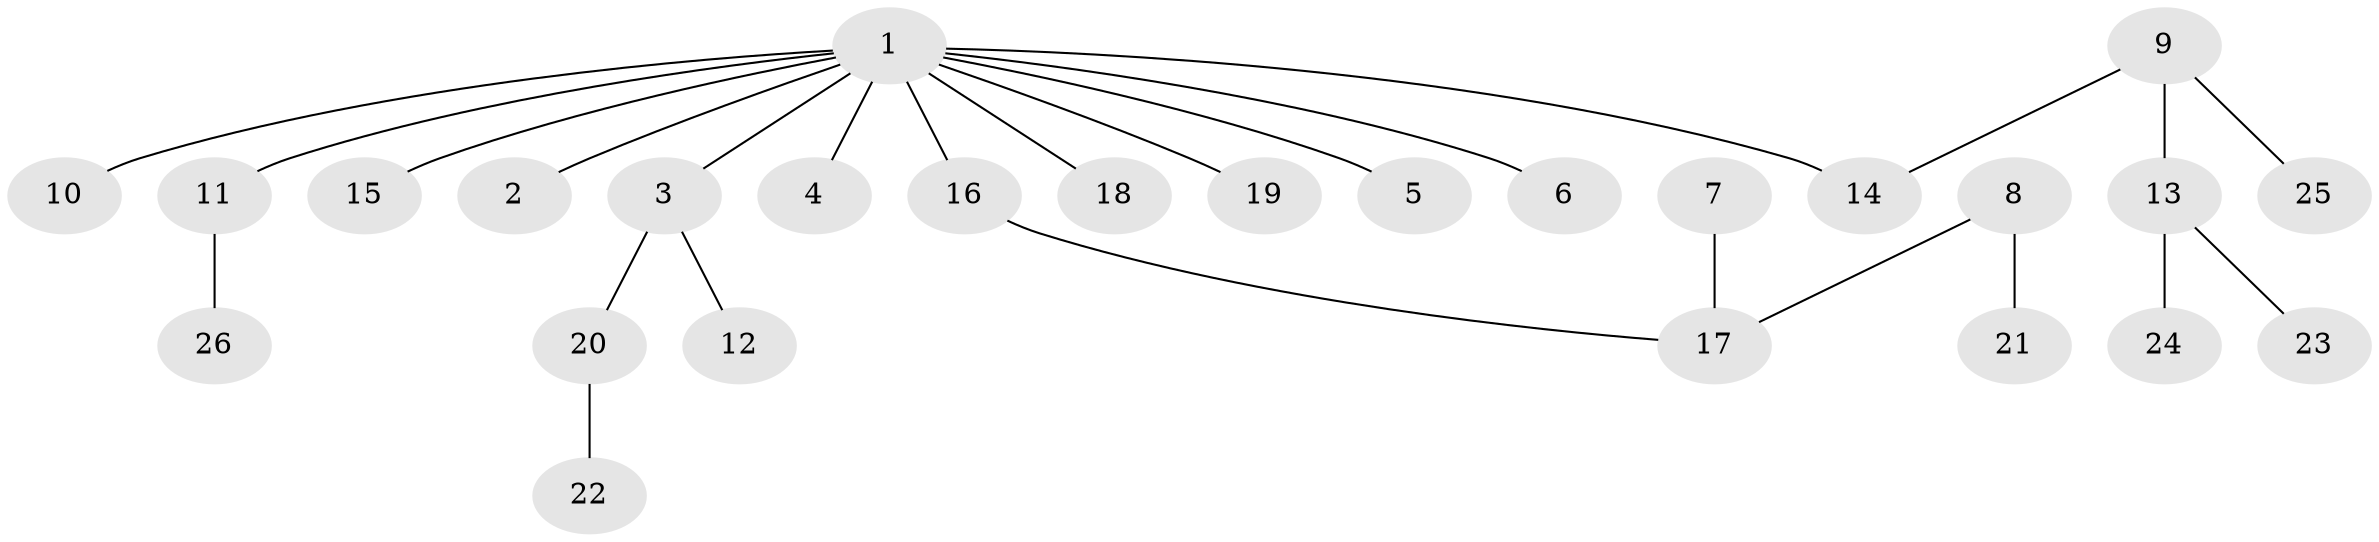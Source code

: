 // original degree distribution, {5: 0.0196078431372549, 9: 0.0196078431372549, 3: 0.1568627450980392, 1: 0.43137254901960786, 4: 0.0196078431372549, 2: 0.35294117647058826}
// Generated by graph-tools (version 1.1) at 2025/50/03/09/25 03:50:21]
// undirected, 26 vertices, 25 edges
graph export_dot {
graph [start="1"]
  node [color=gray90,style=filled];
  1;
  2;
  3;
  4;
  5;
  6;
  7;
  8;
  9;
  10;
  11;
  12;
  13;
  14;
  15;
  16;
  17;
  18;
  19;
  20;
  21;
  22;
  23;
  24;
  25;
  26;
  1 -- 2 [weight=1.0];
  1 -- 3 [weight=1.0];
  1 -- 4 [weight=1.0];
  1 -- 5 [weight=1.0];
  1 -- 6 [weight=1.0];
  1 -- 10 [weight=1.0];
  1 -- 11 [weight=1.0];
  1 -- 14 [weight=1.0];
  1 -- 15 [weight=1.0];
  1 -- 16 [weight=1.0];
  1 -- 18 [weight=1.0];
  1 -- 19 [weight=1.0];
  3 -- 12 [weight=1.0];
  3 -- 20 [weight=1.0];
  7 -- 17 [weight=1.0];
  8 -- 17 [weight=1.0];
  8 -- 21 [weight=1.0];
  9 -- 13 [weight=1.0];
  9 -- 14 [weight=1.0];
  9 -- 25 [weight=1.0];
  11 -- 26 [weight=1.0];
  13 -- 23 [weight=1.0];
  13 -- 24 [weight=1.0];
  16 -- 17 [weight=1.0];
  20 -- 22 [weight=1.0];
}
